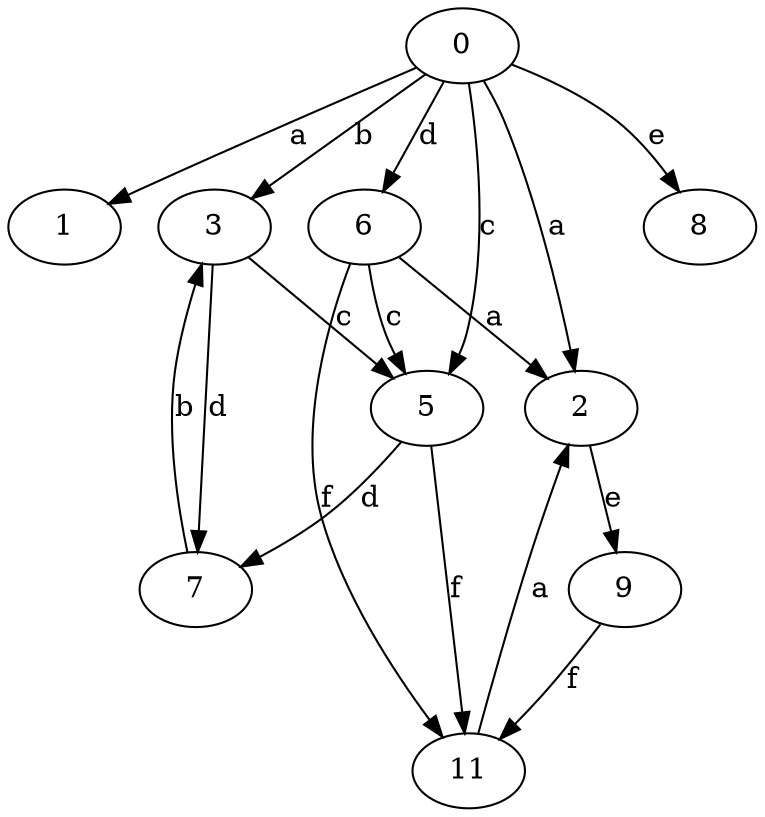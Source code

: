 strict digraph  {
1;
2;
3;
5;
6;
7;
8;
0;
9;
11;
2 -> 9  [label=e];
3 -> 5  [label=c];
3 -> 7  [label=d];
5 -> 7  [label=d];
5 -> 11  [label=f];
6 -> 2  [label=a];
6 -> 5  [label=c];
6 -> 11  [label=f];
7 -> 3  [label=b];
0 -> 1  [label=a];
0 -> 2  [label=a];
0 -> 3  [label=b];
0 -> 5  [label=c];
0 -> 6  [label=d];
0 -> 8  [label=e];
9 -> 11  [label=f];
11 -> 2  [label=a];
}
